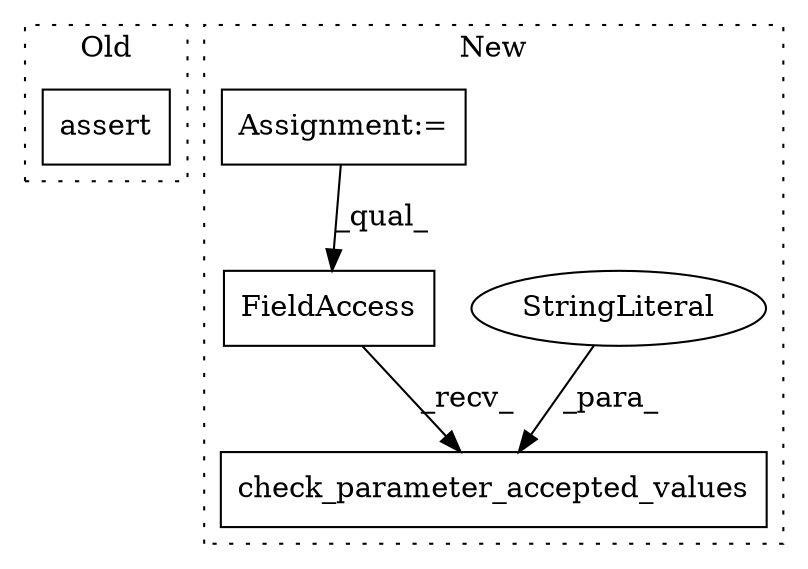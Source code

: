 digraph G {
subgraph cluster0 {
1 [label="assert" a="6" s="1985" l="7" shape="box"];
label = "Old";
style="dotted";
}
subgraph cluster1 {
2 [label="check_parameter_accepted_values" a="32" s="2114,2228" l="32,1" shape="box"];
3 [label="FieldAccess" a="22" s="2098" l="15" shape="box"];
4 [label="StringLiteral" a="45" s="2176" l="20" shape="ellipse"];
5 [label="Assignment:=" a="7" s="2058" l="9" shape="box"];
label = "New";
style="dotted";
}
3 -> 2 [label="_recv_"];
4 -> 2 [label="_para_"];
5 -> 3 [label="_qual_"];
}